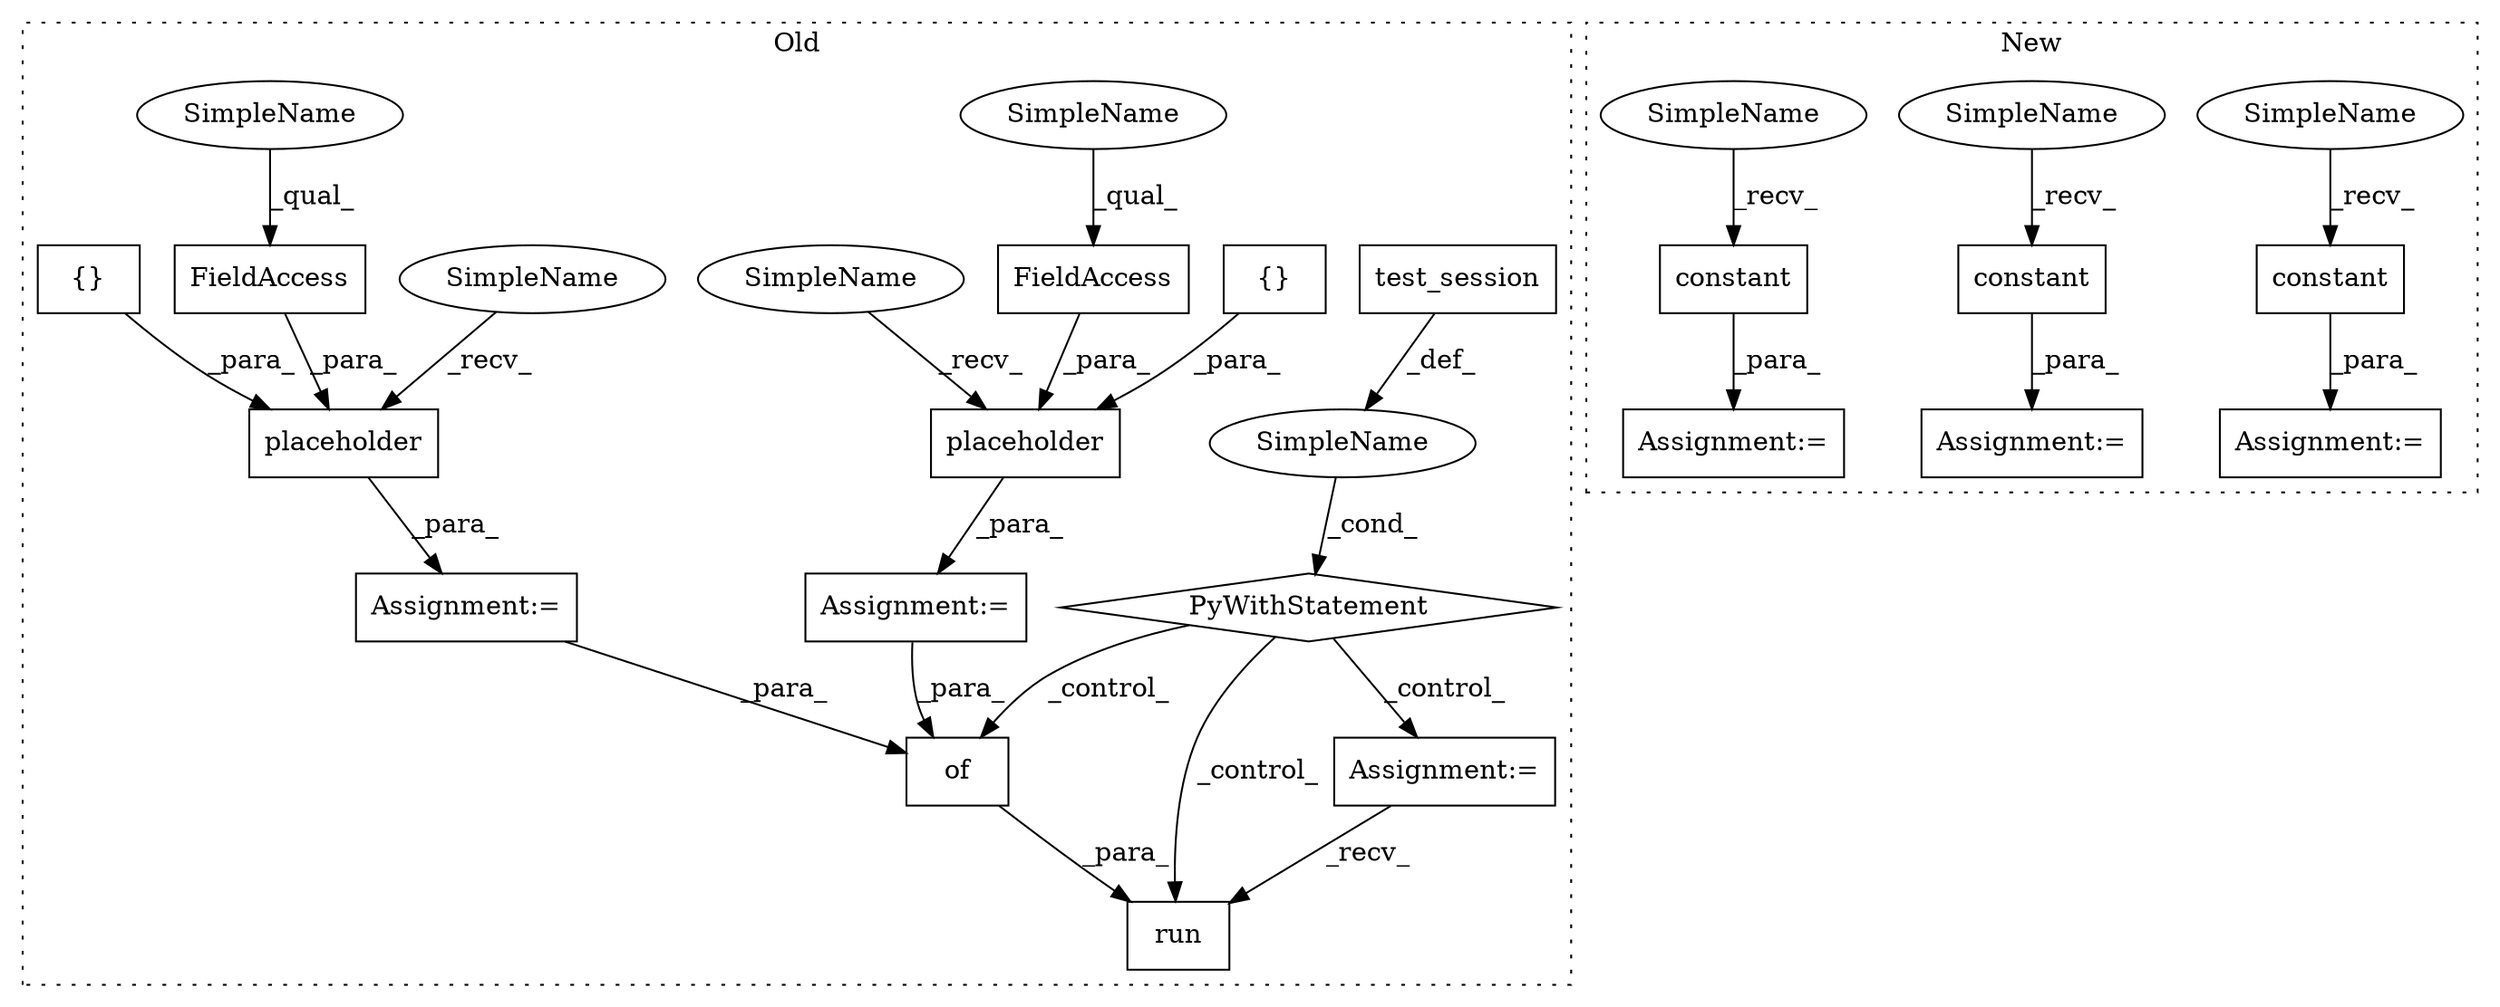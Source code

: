 digraph G {
subgraph cluster0 {
1 [label="{}" a="4" s="8293,8316" l="1,1" shape="box"];
3 [label="Assignment:=" a="7" s="8241" l="1" shape="box"];
5 [label="of" a="32" s="9910,9984" l="3,1" shape="box"];
6 [label="SimpleName" a="42" s="" l="" shape="ellipse"];
7 [label="PyWithStatement" a="104" s="9532,9561" l="10,2" shape="diamond"];
8 [label="placeholder" a="32" s="8253,8317" l="12,1" shape="box"];
9 [label="test_session" a="32" s="9547" l="14" shape="box"];
10 [label="Assignment:=" a="7" s="9575" l="7" shape="box"];
11 [label="FieldAccess" a="22" s="8265" l="18" shape="box"];
12 [label="FieldAccess" a="22" s="8171" l="18" shape="box"];
13 [label="{}" a="4" s="8199,8222" l="1,1" shape="box"];
14 [label="placeholder" a="32" s="8159,8223" l="12,1" shape="box"];
16 [label="Assignment:=" a="7" s="8147" l="1" shape="box"];
18 [label="run" a="32" s="9894,9985" l="4,1" shape="box"];
24 [label="SimpleName" a="42" s="8242" l="10" shape="ellipse"];
25 [label="SimpleName" a="42" s="8265" l="10" shape="ellipse"];
26 [label="SimpleName" a="42" s="8148" l="10" shape="ellipse"];
27 [label="SimpleName" a="42" s="8171" l="10" shape="ellipse"];
label = "Old";
style="dotted";
}
subgraph cluster1 {
2 [label="constant" a="32" s="8158,8183" l="9,1" shape="box"];
4 [label="Assignment:=" a="7" s="8146" l="1" shape="box"];
15 [label="constant" a="32" s="8105,8128" l="9,1" shape="box"];
17 [label="Assignment:=" a="7" s="8093" l="1" shape="box"];
19 [label="constant" a="32" s="8058,8077" l="9,1" shape="box"];
20 [label="Assignment:=" a="7" s="8046" l="1" shape="box"];
21 [label="SimpleName" a="42" s="8147" l="10" shape="ellipse"];
22 [label="SimpleName" a="42" s="8047" l="10" shape="ellipse"];
23 [label="SimpleName" a="42" s="8094" l="10" shape="ellipse"];
label = "New";
style="dotted";
}
1 -> 8 [label="_para_"];
2 -> 4 [label="_para_"];
3 -> 5 [label="_para_"];
5 -> 18 [label="_para_"];
6 -> 7 [label="_cond_"];
7 -> 5 [label="_control_"];
7 -> 10 [label="_control_"];
7 -> 18 [label="_control_"];
8 -> 3 [label="_para_"];
9 -> 6 [label="_def_"];
10 -> 18 [label="_recv_"];
11 -> 8 [label="_para_"];
12 -> 14 [label="_para_"];
13 -> 14 [label="_para_"];
14 -> 16 [label="_para_"];
15 -> 17 [label="_para_"];
16 -> 5 [label="_para_"];
19 -> 20 [label="_para_"];
21 -> 2 [label="_recv_"];
22 -> 19 [label="_recv_"];
23 -> 15 [label="_recv_"];
24 -> 8 [label="_recv_"];
25 -> 11 [label="_qual_"];
26 -> 14 [label="_recv_"];
27 -> 12 [label="_qual_"];
}